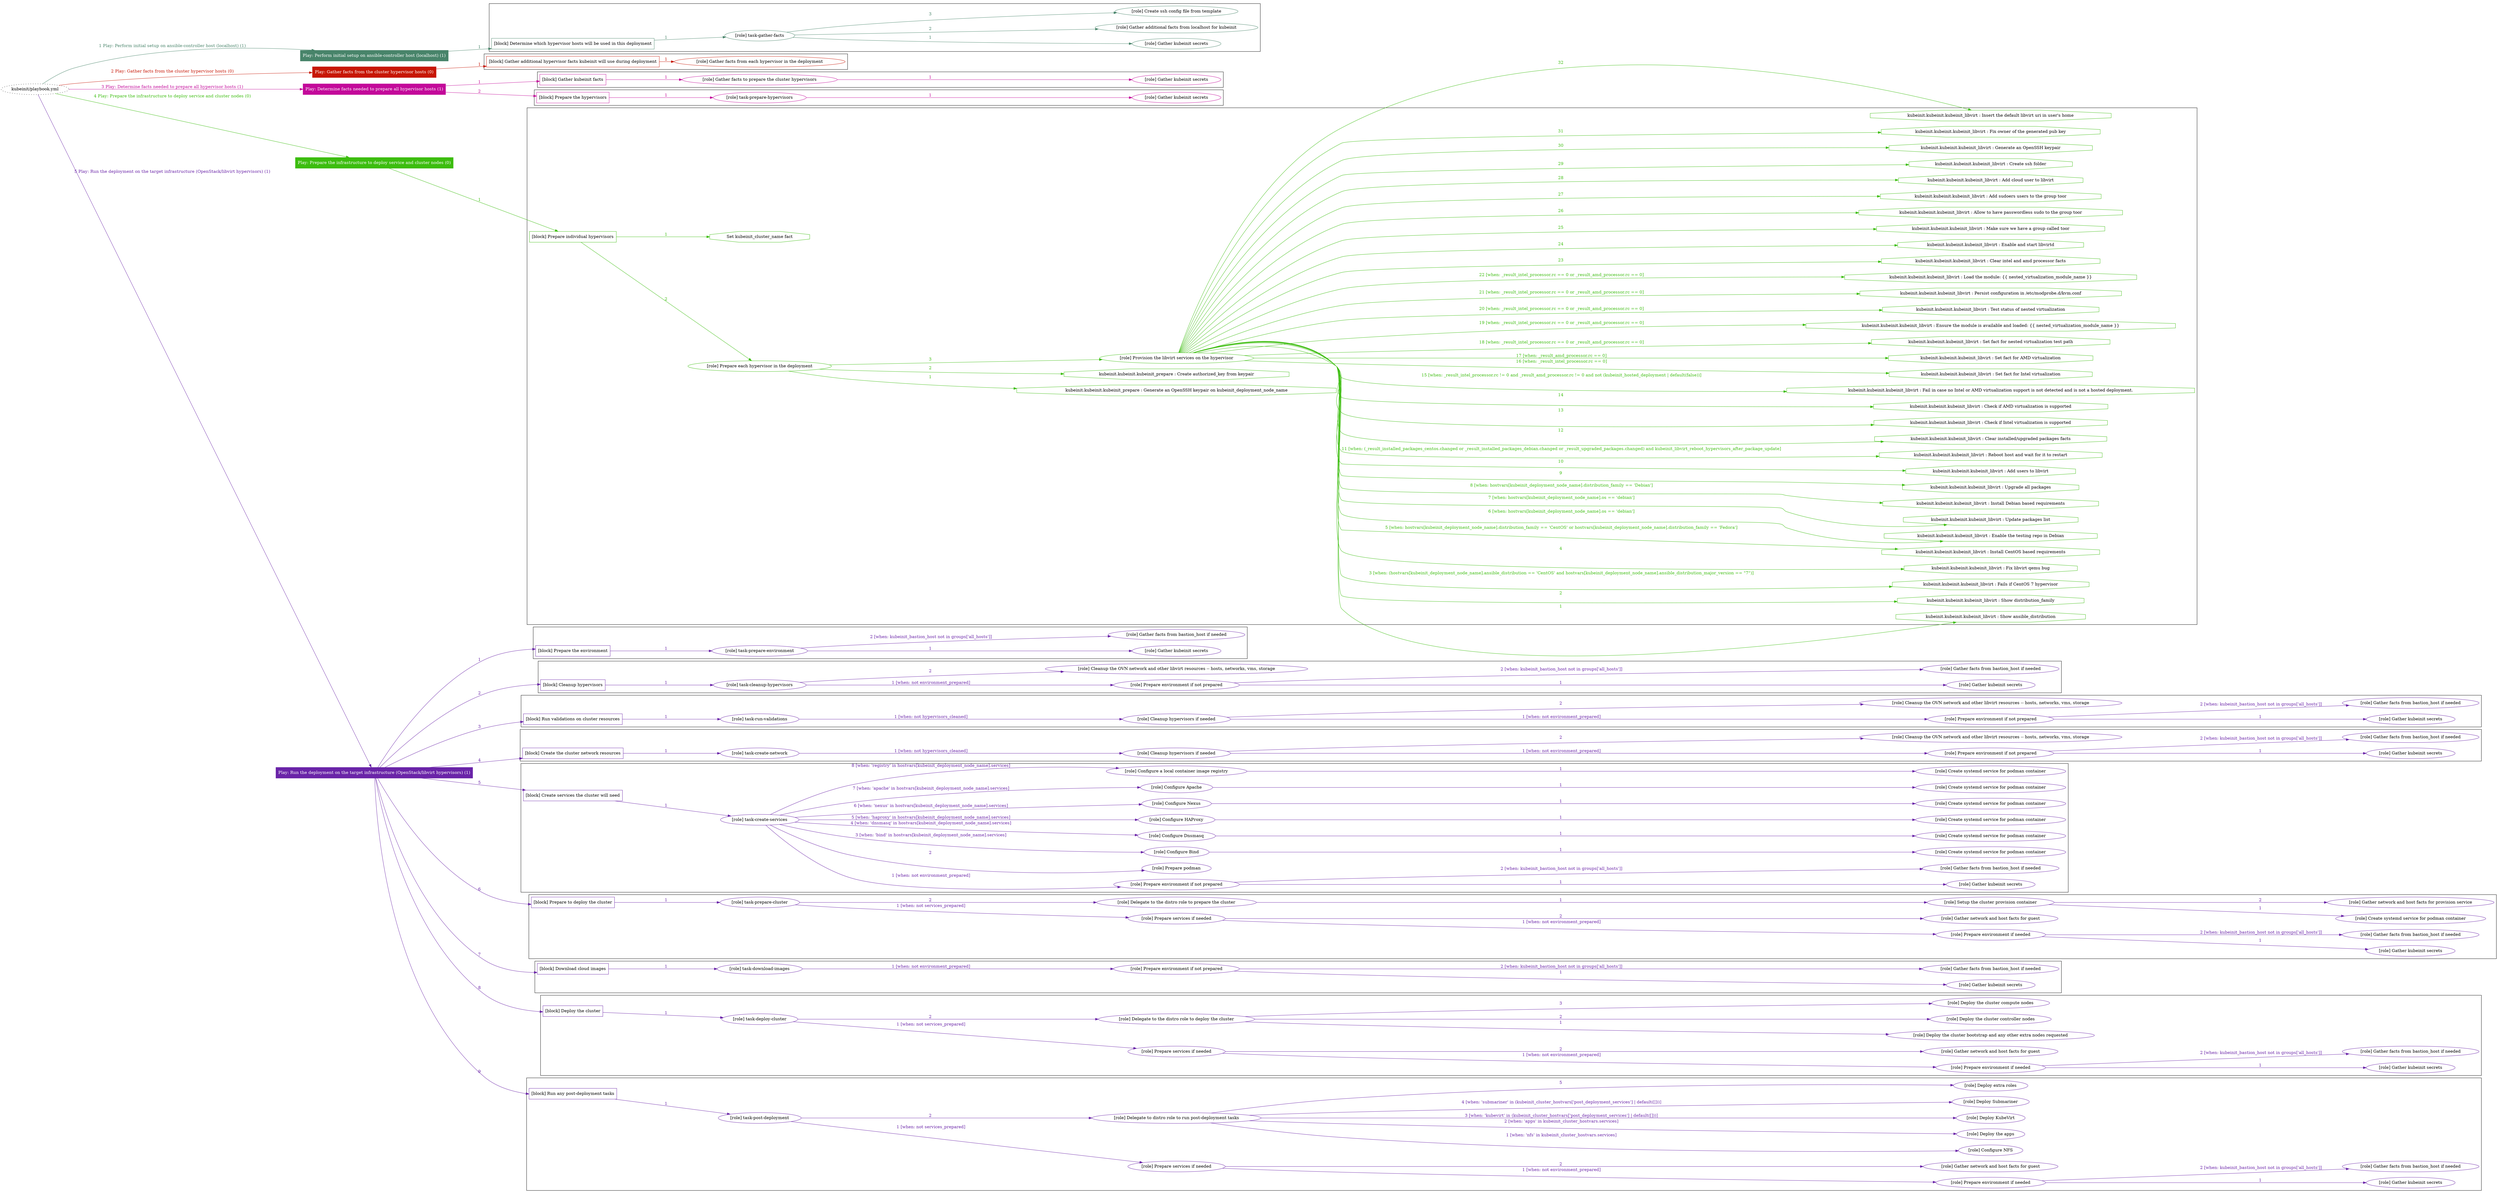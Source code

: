 digraph {
	graph [concentrate=true ordering=in rankdir=LR ratio=fill]
	edge [esep=5 sep=10]
	"kubeinit/playbook.yml" [URL="/home/runner/work/kubeinit/kubeinit/kubeinit/playbook.yml" id=playbook_63e3dadf style=dotted]
	"kubeinit/playbook.yml" -> play_dea2e9cc [label="1 Play: Perform initial setup on ansible-controller host (localhost) (1)" color="#48846a" fontcolor="#48846a" id=edge_play_dea2e9cc labeltooltip="1 Play: Perform initial setup on ansible-controller host (localhost) (1)" tooltip="1 Play: Perform initial setup on ansible-controller host (localhost) (1)"]
	subgraph "Play: Perform initial setup on ansible-controller host (localhost) (1)" {
		play_dea2e9cc [label="Play: Perform initial setup on ansible-controller host (localhost) (1)" URL="/home/runner/work/kubeinit/kubeinit/kubeinit/playbook.yml" color="#48846a" fontcolor="#ffffff" id=play_dea2e9cc shape=box style=filled tooltip=localhost]
		play_dea2e9cc -> block_8b1bf60b [label=1 color="#48846a" fontcolor="#48846a" id=edge_block_8b1bf60b labeltooltip=1 tooltip=1]
		subgraph cluster_block_8b1bf60b {
			block_8b1bf60b [label="[block] Determine which hypervisor hosts will be used in this deployment" URL="/home/runner/work/kubeinit/kubeinit/kubeinit/playbook.yml" color="#48846a" id=block_8b1bf60b labeltooltip="Determine which hypervisor hosts will be used in this deployment" shape=box tooltip="Determine which hypervisor hosts will be used in this deployment"]
			block_8b1bf60b -> role_a495b100 [label="1 " color="#48846a" fontcolor="#48846a" id=edge_role_a495b100 labeltooltip="1 " tooltip="1 "]
			subgraph "task-gather-facts" {
				role_a495b100 [label="[role] task-gather-facts" URL="/home/runner/work/kubeinit/kubeinit/kubeinit/playbook.yml" color="#48846a" id=role_a495b100 tooltip="task-gather-facts"]
				role_a495b100 -> role_ec74b2be [label="1 " color="#48846a" fontcolor="#48846a" id=edge_role_ec74b2be labeltooltip="1 " tooltip="1 "]
				subgraph "Gather kubeinit secrets" {
					role_ec74b2be [label="[role] Gather kubeinit secrets" URL="/home/runner/.ansible/collections/ansible_collections/kubeinit/kubeinit/roles/kubeinit_prepare/tasks/build_hypervisors_group.yml" color="#48846a" id=role_ec74b2be tooltip="Gather kubeinit secrets"]
				}
				role_a495b100 -> role_c649e91d [label="2 " color="#48846a" fontcolor="#48846a" id=edge_role_c649e91d labeltooltip="2 " tooltip="2 "]
				subgraph "Gather additional facts from localhost for kubeinit" {
					role_c649e91d [label="[role] Gather additional facts from localhost for kubeinit" URL="/home/runner/.ansible/collections/ansible_collections/kubeinit/kubeinit/roles/kubeinit_prepare/tasks/build_hypervisors_group.yml" color="#48846a" id=role_c649e91d tooltip="Gather additional facts from localhost for kubeinit"]
				}
				role_a495b100 -> role_7b3cfe34 [label="3 " color="#48846a" fontcolor="#48846a" id=edge_role_7b3cfe34 labeltooltip="3 " tooltip="3 "]
				subgraph "Create ssh config file from template" {
					role_7b3cfe34 [label="[role] Create ssh config file from template" URL="/home/runner/.ansible/collections/ansible_collections/kubeinit/kubeinit/roles/kubeinit_prepare/tasks/build_hypervisors_group.yml" color="#48846a" id=role_7b3cfe34 tooltip="Create ssh config file from template"]
				}
			}
		}
	}
	"kubeinit/playbook.yml" -> play_fa9e461b [label="2 Play: Gather facts from the cluster hypervisor hosts (0)" color="#c71605" fontcolor="#c71605" id=edge_play_fa9e461b labeltooltip="2 Play: Gather facts from the cluster hypervisor hosts (0)" tooltip="2 Play: Gather facts from the cluster hypervisor hosts (0)"]
	subgraph "Play: Gather facts from the cluster hypervisor hosts (0)" {
		play_fa9e461b [label="Play: Gather facts from the cluster hypervisor hosts (0)" URL="/home/runner/work/kubeinit/kubeinit/kubeinit/playbook.yml" color="#c71605" fontcolor="#ffffff" id=play_fa9e461b shape=box style=filled tooltip="Play: Gather facts from the cluster hypervisor hosts (0)"]
		play_fa9e461b -> block_ca3cbd86 [label=1 color="#c71605" fontcolor="#c71605" id=edge_block_ca3cbd86 labeltooltip=1 tooltip=1]
		subgraph cluster_block_ca3cbd86 {
			block_ca3cbd86 [label="[block] Gather additional hypervisor facts kubeinit will use during deployment" URL="/home/runner/work/kubeinit/kubeinit/kubeinit/playbook.yml" color="#c71605" id=block_ca3cbd86 labeltooltip="Gather additional hypervisor facts kubeinit will use during deployment" shape=box tooltip="Gather additional hypervisor facts kubeinit will use during deployment"]
			block_ca3cbd86 -> role_aaf15ffd [label="1 " color="#c71605" fontcolor="#c71605" id=edge_role_aaf15ffd labeltooltip="1 " tooltip="1 "]
			subgraph "Gather facts from each hypervisor in the deployment" {
				role_aaf15ffd [label="[role] Gather facts from each hypervisor in the deployment" URL="/home/runner/work/kubeinit/kubeinit/kubeinit/playbook.yml" color="#c71605" id=role_aaf15ffd tooltip="Gather facts from each hypervisor in the deployment"]
			}
		}
	}
	"kubeinit/playbook.yml" -> play_2a60e551 [label="3 Play: Determine facts needed to prepare all hypervisor hosts (1)" color="#c3099a" fontcolor="#c3099a" id=edge_play_2a60e551 labeltooltip="3 Play: Determine facts needed to prepare all hypervisor hosts (1)" tooltip="3 Play: Determine facts needed to prepare all hypervisor hosts (1)"]
	subgraph "Play: Determine facts needed to prepare all hypervisor hosts (1)" {
		play_2a60e551 [label="Play: Determine facts needed to prepare all hypervisor hosts (1)" URL="/home/runner/work/kubeinit/kubeinit/kubeinit/playbook.yml" color="#c3099a" fontcolor="#ffffff" id=play_2a60e551 shape=box style=filled tooltip=localhost]
		play_2a60e551 -> block_c633a86e [label=1 color="#c3099a" fontcolor="#c3099a" id=edge_block_c633a86e labeltooltip=1 tooltip=1]
		subgraph cluster_block_c633a86e {
			block_c633a86e [label="[block] Gather kubeinit facts" URL="/home/runner/work/kubeinit/kubeinit/kubeinit/playbook.yml" color="#c3099a" id=block_c633a86e labeltooltip="Gather kubeinit facts" shape=box tooltip="Gather kubeinit facts"]
			block_c633a86e -> role_529cbdce [label="1 " color="#c3099a" fontcolor="#c3099a" id=edge_role_529cbdce labeltooltip="1 " tooltip="1 "]
			subgraph "Gather facts to prepare the cluster hypervisors" {
				role_529cbdce [label="[role] Gather facts to prepare the cluster hypervisors" URL="/home/runner/work/kubeinit/kubeinit/kubeinit/playbook.yml" color="#c3099a" id=role_529cbdce tooltip="Gather facts to prepare the cluster hypervisors"]
				role_529cbdce -> role_6857c2de [label="1 " color="#c3099a" fontcolor="#c3099a" id=edge_role_6857c2de labeltooltip="1 " tooltip="1 "]
				subgraph "Gather kubeinit secrets" {
					role_6857c2de [label="[role] Gather kubeinit secrets" URL="/home/runner/.ansible/collections/ansible_collections/kubeinit/kubeinit/roles/kubeinit_prepare/tasks/gather_kubeinit_facts.yml" color="#c3099a" id=role_6857c2de tooltip="Gather kubeinit secrets"]
				}
			}
		}
		play_2a60e551 -> block_457c5d2e [label=2 color="#c3099a" fontcolor="#c3099a" id=edge_block_457c5d2e labeltooltip=2 tooltip=2]
		subgraph cluster_block_457c5d2e {
			block_457c5d2e [label="[block] Prepare the hypervisors" URL="/home/runner/work/kubeinit/kubeinit/kubeinit/playbook.yml" color="#c3099a" id=block_457c5d2e labeltooltip="Prepare the hypervisors" shape=box tooltip="Prepare the hypervisors"]
			block_457c5d2e -> role_172240b5 [label="1 " color="#c3099a" fontcolor="#c3099a" id=edge_role_172240b5 labeltooltip="1 " tooltip="1 "]
			subgraph "task-prepare-hypervisors" {
				role_172240b5 [label="[role] task-prepare-hypervisors" URL="/home/runner/work/kubeinit/kubeinit/kubeinit/playbook.yml" color="#c3099a" id=role_172240b5 tooltip="task-prepare-hypervisors"]
				role_172240b5 -> role_db898cb8 [label="1 " color="#c3099a" fontcolor="#c3099a" id=edge_role_db898cb8 labeltooltip="1 " tooltip="1 "]
				subgraph "Gather kubeinit secrets" {
					role_db898cb8 [label="[role] Gather kubeinit secrets" URL="/home/runner/.ansible/collections/ansible_collections/kubeinit/kubeinit/roles/kubeinit_prepare/tasks/gather_kubeinit_facts.yml" color="#c3099a" id=role_db898cb8 tooltip="Gather kubeinit secrets"]
				}
			}
		}
	}
	"kubeinit/playbook.yml" -> play_8f9ccd26 [label="4 Play: Prepare the infrastructure to deploy service and cluster nodes (0)" color="#3cbd0f" fontcolor="#3cbd0f" id=edge_play_8f9ccd26 labeltooltip="4 Play: Prepare the infrastructure to deploy service and cluster nodes (0)" tooltip="4 Play: Prepare the infrastructure to deploy service and cluster nodes (0)"]
	subgraph "Play: Prepare the infrastructure to deploy service and cluster nodes (0)" {
		play_8f9ccd26 [label="Play: Prepare the infrastructure to deploy service and cluster nodes (0)" URL="/home/runner/work/kubeinit/kubeinit/kubeinit/playbook.yml" color="#3cbd0f" fontcolor="#ffffff" id=play_8f9ccd26 shape=box style=filled tooltip="Play: Prepare the infrastructure to deploy service and cluster nodes (0)"]
		play_8f9ccd26 -> block_3cf5a313 [label=1 color="#3cbd0f" fontcolor="#3cbd0f" id=edge_block_3cf5a313 labeltooltip=1 tooltip=1]
		subgraph cluster_block_3cf5a313 {
			block_3cf5a313 [label="[block] Prepare individual hypervisors" URL="/home/runner/work/kubeinit/kubeinit/kubeinit/playbook.yml" color="#3cbd0f" id=block_3cf5a313 labeltooltip="Prepare individual hypervisors" shape=box tooltip="Prepare individual hypervisors"]
			block_3cf5a313 -> role_ecddd590 [label="2 " color="#3cbd0f" fontcolor="#3cbd0f" id=edge_role_ecddd590 labeltooltip="2 " tooltip="2 "]
			subgraph "Prepare each hypervisor in the deployment" {
				role_ecddd590 [label="[role] Prepare each hypervisor in the deployment" URL="/home/runner/work/kubeinit/kubeinit/kubeinit/playbook.yml" color="#3cbd0f" id=role_ecddd590 tooltip="Prepare each hypervisor in the deployment"]
				task_2d7f4453 [label="kubeinit.kubeinit.kubeinit_prepare : Generate an OpenSSH keypair on kubeinit_deployment_node_name" URL="/home/runner/.ansible/collections/ansible_collections/kubeinit/kubeinit/roles/kubeinit_prepare/tasks/prepare_hypervisor.yml" color="#3cbd0f" id=task_2d7f4453 shape=octagon tooltip="kubeinit.kubeinit.kubeinit_prepare : Generate an OpenSSH keypair on kubeinit_deployment_node_name"]
				role_ecddd590 -> task_2d7f4453 [label="1 " color="#3cbd0f" fontcolor="#3cbd0f" id=edge_task_2d7f4453 labeltooltip="1 " tooltip="1 "]
				task_4ceacf5f [label="kubeinit.kubeinit.kubeinit_prepare : Create authorized_key from keypair" URL="/home/runner/.ansible/collections/ansible_collections/kubeinit/kubeinit/roles/kubeinit_prepare/tasks/prepare_hypervisor.yml" color="#3cbd0f" id=task_4ceacf5f shape=octagon tooltip="kubeinit.kubeinit.kubeinit_prepare : Create authorized_key from keypair"]
				role_ecddd590 -> task_4ceacf5f [label="2 " color="#3cbd0f" fontcolor="#3cbd0f" id=edge_task_4ceacf5f labeltooltip="2 " tooltip="2 "]
				role_ecddd590 -> role_679ea167 [label="3 " color="#3cbd0f" fontcolor="#3cbd0f" id=edge_role_679ea167 labeltooltip="3 " tooltip="3 "]
				subgraph "Provision the libvirt services on the hypervisor" {
					role_679ea167 [label="[role] Provision the libvirt services on the hypervisor" URL="/home/runner/.ansible/collections/ansible_collections/kubeinit/kubeinit/roles/kubeinit_prepare/tasks/prepare_hypervisor.yml" color="#3cbd0f" id=role_679ea167 tooltip="Provision the libvirt services on the hypervisor"]
					task_b560f7d9 [label="kubeinit.kubeinit.kubeinit_libvirt : Show ansible_distribution" URL="/home/runner/.ansible/collections/ansible_collections/kubeinit/kubeinit/roles/kubeinit_libvirt/tasks/main.yml" color="#3cbd0f" id=task_b560f7d9 shape=octagon tooltip="kubeinit.kubeinit.kubeinit_libvirt : Show ansible_distribution"]
					role_679ea167 -> task_b560f7d9 [label="1 " color="#3cbd0f" fontcolor="#3cbd0f" id=edge_task_b560f7d9 labeltooltip="1 " tooltip="1 "]
					task_ab617243 [label="kubeinit.kubeinit.kubeinit_libvirt : Show distribution_family" URL="/home/runner/.ansible/collections/ansible_collections/kubeinit/kubeinit/roles/kubeinit_libvirt/tasks/main.yml" color="#3cbd0f" id=task_ab617243 shape=octagon tooltip="kubeinit.kubeinit.kubeinit_libvirt : Show distribution_family"]
					role_679ea167 -> task_ab617243 [label="2 " color="#3cbd0f" fontcolor="#3cbd0f" id=edge_task_ab617243 labeltooltip="2 " tooltip="2 "]
					task_854ecee8 [label="kubeinit.kubeinit.kubeinit_libvirt : Fails if CentOS 7 hypervisor" URL="/home/runner/.ansible/collections/ansible_collections/kubeinit/kubeinit/roles/kubeinit_libvirt/tasks/main.yml" color="#3cbd0f" id=task_854ecee8 shape=octagon tooltip="kubeinit.kubeinit.kubeinit_libvirt : Fails if CentOS 7 hypervisor"]
					role_679ea167 -> task_854ecee8 [label="3 [when: (hostvars[kubeinit_deployment_node_name].ansible_distribution == 'CentOS' and hostvars[kubeinit_deployment_node_name].ansible_distribution_major_version == \"7\")]" color="#3cbd0f" fontcolor="#3cbd0f" id=edge_task_854ecee8 labeltooltip="3 [when: (hostvars[kubeinit_deployment_node_name].ansible_distribution == 'CentOS' and hostvars[kubeinit_deployment_node_name].ansible_distribution_major_version == \"7\")]" tooltip="3 [when: (hostvars[kubeinit_deployment_node_name].ansible_distribution == 'CentOS' and hostvars[kubeinit_deployment_node_name].ansible_distribution_major_version == \"7\")]"]
					task_35b5a921 [label="kubeinit.kubeinit.kubeinit_libvirt : Fix libvirt qemu bug" URL="/home/runner/.ansible/collections/ansible_collections/kubeinit/kubeinit/roles/kubeinit_libvirt/tasks/main.yml" color="#3cbd0f" id=task_35b5a921 shape=octagon tooltip="kubeinit.kubeinit.kubeinit_libvirt : Fix libvirt qemu bug"]
					role_679ea167 -> task_35b5a921 [label="4 " color="#3cbd0f" fontcolor="#3cbd0f" id=edge_task_35b5a921 labeltooltip="4 " tooltip="4 "]
					task_c7e87b71 [label="kubeinit.kubeinit.kubeinit_libvirt : Install CentOS based requirements" URL="/home/runner/.ansible/collections/ansible_collections/kubeinit/kubeinit/roles/kubeinit_libvirt/tasks/main.yml" color="#3cbd0f" id=task_c7e87b71 shape=octagon tooltip="kubeinit.kubeinit.kubeinit_libvirt : Install CentOS based requirements"]
					role_679ea167 -> task_c7e87b71 [label="5 [when: hostvars[kubeinit_deployment_node_name].distribution_family == 'CentOS' or hostvars[kubeinit_deployment_node_name].distribution_family == 'Fedora']" color="#3cbd0f" fontcolor="#3cbd0f" id=edge_task_c7e87b71 labeltooltip="5 [when: hostvars[kubeinit_deployment_node_name].distribution_family == 'CentOS' or hostvars[kubeinit_deployment_node_name].distribution_family == 'Fedora']" tooltip="5 [when: hostvars[kubeinit_deployment_node_name].distribution_family == 'CentOS' or hostvars[kubeinit_deployment_node_name].distribution_family == 'Fedora']"]
					task_6333b458 [label="kubeinit.kubeinit.kubeinit_libvirt : Enable the testing repo in Debian" URL="/home/runner/.ansible/collections/ansible_collections/kubeinit/kubeinit/roles/kubeinit_libvirt/tasks/main.yml" color="#3cbd0f" id=task_6333b458 shape=octagon tooltip="kubeinit.kubeinit.kubeinit_libvirt : Enable the testing repo in Debian"]
					role_679ea167 -> task_6333b458 [label="6 [when: hostvars[kubeinit_deployment_node_name].os == 'debian']" color="#3cbd0f" fontcolor="#3cbd0f" id=edge_task_6333b458 labeltooltip="6 [when: hostvars[kubeinit_deployment_node_name].os == 'debian']" tooltip="6 [when: hostvars[kubeinit_deployment_node_name].os == 'debian']"]
					task_a3e66f26 [label="kubeinit.kubeinit.kubeinit_libvirt : Update packages list" URL="/home/runner/.ansible/collections/ansible_collections/kubeinit/kubeinit/roles/kubeinit_libvirt/tasks/main.yml" color="#3cbd0f" id=task_a3e66f26 shape=octagon tooltip="kubeinit.kubeinit.kubeinit_libvirt : Update packages list"]
					role_679ea167 -> task_a3e66f26 [label="7 [when: hostvars[kubeinit_deployment_node_name].os == 'debian']" color="#3cbd0f" fontcolor="#3cbd0f" id=edge_task_a3e66f26 labeltooltip="7 [when: hostvars[kubeinit_deployment_node_name].os == 'debian']" tooltip="7 [when: hostvars[kubeinit_deployment_node_name].os == 'debian']"]
					task_06adf26c [label="kubeinit.kubeinit.kubeinit_libvirt : Install Debian based requirements" URL="/home/runner/.ansible/collections/ansible_collections/kubeinit/kubeinit/roles/kubeinit_libvirt/tasks/main.yml" color="#3cbd0f" id=task_06adf26c shape=octagon tooltip="kubeinit.kubeinit.kubeinit_libvirt : Install Debian based requirements"]
					role_679ea167 -> task_06adf26c [label="8 [when: hostvars[kubeinit_deployment_node_name].distribution_family == 'Debian']" color="#3cbd0f" fontcolor="#3cbd0f" id=edge_task_06adf26c labeltooltip="8 [when: hostvars[kubeinit_deployment_node_name].distribution_family == 'Debian']" tooltip="8 [when: hostvars[kubeinit_deployment_node_name].distribution_family == 'Debian']"]
					task_9ce67fa0 [label="kubeinit.kubeinit.kubeinit_libvirt : Upgrade all packages" URL="/home/runner/.ansible/collections/ansible_collections/kubeinit/kubeinit/roles/kubeinit_libvirt/tasks/main.yml" color="#3cbd0f" id=task_9ce67fa0 shape=octagon tooltip="kubeinit.kubeinit.kubeinit_libvirt : Upgrade all packages"]
					role_679ea167 -> task_9ce67fa0 [label="9 " color="#3cbd0f" fontcolor="#3cbd0f" id=edge_task_9ce67fa0 labeltooltip="9 " tooltip="9 "]
					task_4465af91 [label="kubeinit.kubeinit.kubeinit_libvirt : Add users to libvirt" URL="/home/runner/.ansible/collections/ansible_collections/kubeinit/kubeinit/roles/kubeinit_libvirt/tasks/main.yml" color="#3cbd0f" id=task_4465af91 shape=octagon tooltip="kubeinit.kubeinit.kubeinit_libvirt : Add users to libvirt"]
					role_679ea167 -> task_4465af91 [label="10 " color="#3cbd0f" fontcolor="#3cbd0f" id=edge_task_4465af91 labeltooltip="10 " tooltip="10 "]
					task_f1c7b1a2 [label="kubeinit.kubeinit.kubeinit_libvirt : Reboot host and wait for it to restart" URL="/home/runner/.ansible/collections/ansible_collections/kubeinit/kubeinit/roles/kubeinit_libvirt/tasks/main.yml" color="#3cbd0f" id=task_f1c7b1a2 shape=octagon tooltip="kubeinit.kubeinit.kubeinit_libvirt : Reboot host and wait for it to restart"]
					role_679ea167 -> task_f1c7b1a2 [label="11 [when: (_result_installed_packages_centos.changed or _result_installed_packages_debian.changed or _result_upgraded_packages.changed) and kubeinit_libvirt_reboot_hypervisors_after_package_update]" color="#3cbd0f" fontcolor="#3cbd0f" id=edge_task_f1c7b1a2 labeltooltip="11 [when: (_result_installed_packages_centos.changed or _result_installed_packages_debian.changed or _result_upgraded_packages.changed) and kubeinit_libvirt_reboot_hypervisors_after_package_update]" tooltip="11 [when: (_result_installed_packages_centos.changed or _result_installed_packages_debian.changed or _result_upgraded_packages.changed) and kubeinit_libvirt_reboot_hypervisors_after_package_update]"]
					task_17ea3f6f [label="kubeinit.kubeinit.kubeinit_libvirt : Clear installed/upgraded packages facts" URL="/home/runner/.ansible/collections/ansible_collections/kubeinit/kubeinit/roles/kubeinit_libvirt/tasks/main.yml" color="#3cbd0f" id=task_17ea3f6f shape=octagon tooltip="kubeinit.kubeinit.kubeinit_libvirt : Clear installed/upgraded packages facts"]
					role_679ea167 -> task_17ea3f6f [label="12 " color="#3cbd0f" fontcolor="#3cbd0f" id=edge_task_17ea3f6f labeltooltip="12 " tooltip="12 "]
					task_27227e65 [label="kubeinit.kubeinit.kubeinit_libvirt : Check if Intel virtualization is supported" URL="/home/runner/.ansible/collections/ansible_collections/kubeinit/kubeinit/roles/kubeinit_libvirt/tasks/main.yml" color="#3cbd0f" id=task_27227e65 shape=octagon tooltip="kubeinit.kubeinit.kubeinit_libvirt : Check if Intel virtualization is supported"]
					role_679ea167 -> task_27227e65 [label="13 " color="#3cbd0f" fontcolor="#3cbd0f" id=edge_task_27227e65 labeltooltip="13 " tooltip="13 "]
					task_4afc3722 [label="kubeinit.kubeinit.kubeinit_libvirt : Check if AMD virtualization is supported" URL="/home/runner/.ansible/collections/ansible_collections/kubeinit/kubeinit/roles/kubeinit_libvirt/tasks/main.yml" color="#3cbd0f" id=task_4afc3722 shape=octagon tooltip="kubeinit.kubeinit.kubeinit_libvirt : Check if AMD virtualization is supported"]
					role_679ea167 -> task_4afc3722 [label="14 " color="#3cbd0f" fontcolor="#3cbd0f" id=edge_task_4afc3722 labeltooltip="14 " tooltip="14 "]
					task_d3ac03ee [label="kubeinit.kubeinit.kubeinit_libvirt : Fail in case no Intel or AMD virtualization support is not detected and is not a hosted deployment." URL="/home/runner/.ansible/collections/ansible_collections/kubeinit/kubeinit/roles/kubeinit_libvirt/tasks/main.yml" color="#3cbd0f" id=task_d3ac03ee shape=octagon tooltip="kubeinit.kubeinit.kubeinit_libvirt : Fail in case no Intel or AMD virtualization support is not detected and is not a hosted deployment."]
					role_679ea167 -> task_d3ac03ee [label="15 [when: _result_intel_processor.rc != 0 and _result_amd_processor.rc != 0 and not (kubeinit_hosted_deployment | default(false))]" color="#3cbd0f" fontcolor="#3cbd0f" id=edge_task_d3ac03ee labeltooltip="15 [when: _result_intel_processor.rc != 0 and _result_amd_processor.rc != 0 and not (kubeinit_hosted_deployment | default(false))]" tooltip="15 [when: _result_intel_processor.rc != 0 and _result_amd_processor.rc != 0 and not (kubeinit_hosted_deployment | default(false))]"]
					task_122195a5 [label="kubeinit.kubeinit.kubeinit_libvirt : Set fact for Intel virtualization" URL="/home/runner/.ansible/collections/ansible_collections/kubeinit/kubeinit/roles/kubeinit_libvirt/tasks/main.yml" color="#3cbd0f" id=task_122195a5 shape=octagon tooltip="kubeinit.kubeinit.kubeinit_libvirt : Set fact for Intel virtualization"]
					role_679ea167 -> task_122195a5 [label="16 [when: _result_intel_processor.rc == 0]" color="#3cbd0f" fontcolor="#3cbd0f" id=edge_task_122195a5 labeltooltip="16 [when: _result_intel_processor.rc == 0]" tooltip="16 [when: _result_intel_processor.rc == 0]"]
					task_d4d326ce [label="kubeinit.kubeinit.kubeinit_libvirt : Set fact for AMD virtualization" URL="/home/runner/.ansible/collections/ansible_collections/kubeinit/kubeinit/roles/kubeinit_libvirt/tasks/main.yml" color="#3cbd0f" id=task_d4d326ce shape=octagon tooltip="kubeinit.kubeinit.kubeinit_libvirt : Set fact for AMD virtualization"]
					role_679ea167 -> task_d4d326ce [label="17 [when: _result_amd_processor.rc == 0]" color="#3cbd0f" fontcolor="#3cbd0f" id=edge_task_d4d326ce labeltooltip="17 [when: _result_amd_processor.rc == 0]" tooltip="17 [when: _result_amd_processor.rc == 0]"]
					task_c4142edf [label="kubeinit.kubeinit.kubeinit_libvirt : Set fact for nested virtualization test path" URL="/home/runner/.ansible/collections/ansible_collections/kubeinit/kubeinit/roles/kubeinit_libvirt/tasks/main.yml" color="#3cbd0f" id=task_c4142edf shape=octagon tooltip="kubeinit.kubeinit.kubeinit_libvirt : Set fact for nested virtualization test path"]
					role_679ea167 -> task_c4142edf [label="18 [when: _result_intel_processor.rc == 0 or _result_amd_processor.rc == 0]" color="#3cbd0f" fontcolor="#3cbd0f" id=edge_task_c4142edf labeltooltip="18 [when: _result_intel_processor.rc == 0 or _result_amd_processor.rc == 0]" tooltip="18 [when: _result_intel_processor.rc == 0 or _result_amd_processor.rc == 0]"]
					task_b4a097ac [label="kubeinit.kubeinit.kubeinit_libvirt : Ensure the module is available and loaded: {{ nested_virtualization_module_name }}" URL="/home/runner/.ansible/collections/ansible_collections/kubeinit/kubeinit/roles/kubeinit_libvirt/tasks/main.yml" color="#3cbd0f" id=task_b4a097ac shape=octagon tooltip="kubeinit.kubeinit.kubeinit_libvirt : Ensure the module is available and loaded: {{ nested_virtualization_module_name }}"]
					role_679ea167 -> task_b4a097ac [label="19 [when: _result_intel_processor.rc == 0 or _result_amd_processor.rc == 0]" color="#3cbd0f" fontcolor="#3cbd0f" id=edge_task_b4a097ac labeltooltip="19 [when: _result_intel_processor.rc == 0 or _result_amd_processor.rc == 0]" tooltip="19 [when: _result_intel_processor.rc == 0 or _result_amd_processor.rc == 0]"]
					task_13a65721 [label="kubeinit.kubeinit.kubeinit_libvirt : Test status of nested virtualization" URL="/home/runner/.ansible/collections/ansible_collections/kubeinit/kubeinit/roles/kubeinit_libvirt/tasks/main.yml" color="#3cbd0f" id=task_13a65721 shape=octagon tooltip="kubeinit.kubeinit.kubeinit_libvirt : Test status of nested virtualization"]
					role_679ea167 -> task_13a65721 [label="20 [when: _result_intel_processor.rc == 0 or _result_amd_processor.rc == 0]" color="#3cbd0f" fontcolor="#3cbd0f" id=edge_task_13a65721 labeltooltip="20 [when: _result_intel_processor.rc == 0 or _result_amd_processor.rc == 0]" tooltip="20 [when: _result_intel_processor.rc == 0 or _result_amd_processor.rc == 0]"]
					task_484ce87f [label="kubeinit.kubeinit.kubeinit_libvirt : Persist configuration in /etc/modprobe.d/kvm.conf" URL="/home/runner/.ansible/collections/ansible_collections/kubeinit/kubeinit/roles/kubeinit_libvirt/tasks/main.yml" color="#3cbd0f" id=task_484ce87f shape=octagon tooltip="kubeinit.kubeinit.kubeinit_libvirt : Persist configuration in /etc/modprobe.d/kvm.conf"]
					role_679ea167 -> task_484ce87f [label="21 [when: _result_intel_processor.rc == 0 or _result_amd_processor.rc == 0]" color="#3cbd0f" fontcolor="#3cbd0f" id=edge_task_484ce87f labeltooltip="21 [when: _result_intel_processor.rc == 0 or _result_amd_processor.rc == 0]" tooltip="21 [when: _result_intel_processor.rc == 0 or _result_amd_processor.rc == 0]"]
					task_e577ed9c [label="kubeinit.kubeinit.kubeinit_libvirt : Load the module: {{ nested_virtualization_module_name }}" URL="/home/runner/.ansible/collections/ansible_collections/kubeinit/kubeinit/roles/kubeinit_libvirt/tasks/main.yml" color="#3cbd0f" id=task_e577ed9c shape=octagon tooltip="kubeinit.kubeinit.kubeinit_libvirt : Load the module: {{ nested_virtualization_module_name }}"]
					role_679ea167 -> task_e577ed9c [label="22 [when: _result_intel_processor.rc == 0 or _result_amd_processor.rc == 0]" color="#3cbd0f" fontcolor="#3cbd0f" id=edge_task_e577ed9c labeltooltip="22 [when: _result_intel_processor.rc == 0 or _result_amd_processor.rc == 0]" tooltip="22 [when: _result_intel_processor.rc == 0 or _result_amd_processor.rc == 0]"]
					task_66f382f8 [label="kubeinit.kubeinit.kubeinit_libvirt : Clear intel and amd processor facts" URL="/home/runner/.ansible/collections/ansible_collections/kubeinit/kubeinit/roles/kubeinit_libvirt/tasks/main.yml" color="#3cbd0f" id=task_66f382f8 shape=octagon tooltip="kubeinit.kubeinit.kubeinit_libvirt : Clear intel and amd processor facts"]
					role_679ea167 -> task_66f382f8 [label="23 " color="#3cbd0f" fontcolor="#3cbd0f" id=edge_task_66f382f8 labeltooltip="23 " tooltip="23 "]
					task_62d1e1c4 [label="kubeinit.kubeinit.kubeinit_libvirt : Enable and start libvirtd" URL="/home/runner/.ansible/collections/ansible_collections/kubeinit/kubeinit/roles/kubeinit_libvirt/tasks/main.yml" color="#3cbd0f" id=task_62d1e1c4 shape=octagon tooltip="kubeinit.kubeinit.kubeinit_libvirt : Enable and start libvirtd"]
					role_679ea167 -> task_62d1e1c4 [label="24 " color="#3cbd0f" fontcolor="#3cbd0f" id=edge_task_62d1e1c4 labeltooltip="24 " tooltip="24 "]
					task_7013fe95 [label="kubeinit.kubeinit.kubeinit_libvirt : Make sure we have a group called toor" URL="/home/runner/.ansible/collections/ansible_collections/kubeinit/kubeinit/roles/kubeinit_libvirt/tasks/60_create_cloud_user.yml" color="#3cbd0f" id=task_7013fe95 shape=octagon tooltip="kubeinit.kubeinit.kubeinit_libvirt : Make sure we have a group called toor"]
					role_679ea167 -> task_7013fe95 [label="25 " color="#3cbd0f" fontcolor="#3cbd0f" id=edge_task_7013fe95 labeltooltip="25 " tooltip="25 "]
					task_6de51dbc [label="kubeinit.kubeinit.kubeinit_libvirt : Allow to have passwordless sudo to the group toor" URL="/home/runner/.ansible/collections/ansible_collections/kubeinit/kubeinit/roles/kubeinit_libvirt/tasks/60_create_cloud_user.yml" color="#3cbd0f" id=task_6de51dbc shape=octagon tooltip="kubeinit.kubeinit.kubeinit_libvirt : Allow to have passwordless sudo to the group toor"]
					role_679ea167 -> task_6de51dbc [label="26 " color="#3cbd0f" fontcolor="#3cbd0f" id=edge_task_6de51dbc labeltooltip="26 " tooltip="26 "]
					task_50f52c8e [label="kubeinit.kubeinit.kubeinit_libvirt : Add sudoers users to the group toor" URL="/home/runner/.ansible/collections/ansible_collections/kubeinit/kubeinit/roles/kubeinit_libvirt/tasks/60_create_cloud_user.yml" color="#3cbd0f" id=task_50f52c8e shape=octagon tooltip="kubeinit.kubeinit.kubeinit_libvirt : Add sudoers users to the group toor"]
					role_679ea167 -> task_50f52c8e [label="27 " color="#3cbd0f" fontcolor="#3cbd0f" id=edge_task_50f52c8e labeltooltip="27 " tooltip="27 "]
					task_ae45f8ae [label="kubeinit.kubeinit.kubeinit_libvirt : Add cloud user to libvirt" URL="/home/runner/.ansible/collections/ansible_collections/kubeinit/kubeinit/roles/kubeinit_libvirt/tasks/60_create_cloud_user.yml" color="#3cbd0f" id=task_ae45f8ae shape=octagon tooltip="kubeinit.kubeinit.kubeinit_libvirt : Add cloud user to libvirt"]
					role_679ea167 -> task_ae45f8ae [label="28 " color="#3cbd0f" fontcolor="#3cbd0f" id=edge_task_ae45f8ae labeltooltip="28 " tooltip="28 "]
					task_882231d1 [label="kubeinit.kubeinit.kubeinit_libvirt : Create ssh folder" URL="/home/runner/.ansible/collections/ansible_collections/kubeinit/kubeinit/roles/kubeinit_libvirt/tasks/60_create_cloud_user.yml" color="#3cbd0f" id=task_882231d1 shape=octagon tooltip="kubeinit.kubeinit.kubeinit_libvirt : Create ssh folder"]
					role_679ea167 -> task_882231d1 [label="29 " color="#3cbd0f" fontcolor="#3cbd0f" id=edge_task_882231d1 labeltooltip="29 " tooltip="29 "]
					task_d71d52db [label="kubeinit.kubeinit.kubeinit_libvirt : Generate an OpenSSH keypair" URL="/home/runner/.ansible/collections/ansible_collections/kubeinit/kubeinit/roles/kubeinit_libvirt/tasks/60_create_cloud_user.yml" color="#3cbd0f" id=task_d71d52db shape=octagon tooltip="kubeinit.kubeinit.kubeinit_libvirt : Generate an OpenSSH keypair"]
					role_679ea167 -> task_d71d52db [label="30 " color="#3cbd0f" fontcolor="#3cbd0f" id=edge_task_d71d52db labeltooltip="30 " tooltip="30 "]
					task_78da35c5 [label="kubeinit.kubeinit.kubeinit_libvirt : Fix owner of the generated pub key" URL="/home/runner/.ansible/collections/ansible_collections/kubeinit/kubeinit/roles/kubeinit_libvirt/tasks/60_create_cloud_user.yml" color="#3cbd0f" id=task_78da35c5 shape=octagon tooltip="kubeinit.kubeinit.kubeinit_libvirt : Fix owner of the generated pub key"]
					role_679ea167 -> task_78da35c5 [label="31 " color="#3cbd0f" fontcolor="#3cbd0f" id=edge_task_78da35c5 labeltooltip="31 " tooltip="31 "]
					task_faa2d7ee [label="kubeinit.kubeinit.kubeinit_libvirt : Insert the default libvirt uri in user's home" URL="/home/runner/.ansible/collections/ansible_collections/kubeinit/kubeinit/roles/kubeinit_libvirt/tasks/60_create_cloud_user.yml" color="#3cbd0f" id=task_faa2d7ee shape=octagon tooltip="kubeinit.kubeinit.kubeinit_libvirt : Insert the default libvirt uri in user's home"]
					role_679ea167 -> task_faa2d7ee [label="32 " color="#3cbd0f" fontcolor="#3cbd0f" id=edge_task_faa2d7ee labeltooltip="32 " tooltip="32 "]
				}
			}
			task_48b80d40 [label="Set kubeinit_cluster_name fact" URL="/home/runner/work/kubeinit/kubeinit/kubeinit/playbook.yml" color="#3cbd0f" id=task_48b80d40 shape=octagon tooltip="Set kubeinit_cluster_name fact"]
			block_3cf5a313 -> task_48b80d40 [label="1 " color="#3cbd0f" fontcolor="#3cbd0f" id=edge_task_48b80d40 labeltooltip="1 " tooltip="1 "]
		}
	}
	"kubeinit/playbook.yml" -> play_41eb41e8 [label="5 Play: Run the deployment on the target infrastructure (OpenStack/libvirt hypervisors) (1)" color="#6a24a8" fontcolor="#6a24a8" id=edge_play_41eb41e8 labeltooltip="5 Play: Run the deployment on the target infrastructure (OpenStack/libvirt hypervisors) (1)" tooltip="5 Play: Run the deployment on the target infrastructure (OpenStack/libvirt hypervisors) (1)"]
	subgraph "Play: Run the deployment on the target infrastructure (OpenStack/libvirt hypervisors) (1)" {
		play_41eb41e8 [label="Play: Run the deployment on the target infrastructure (OpenStack/libvirt hypervisors) (1)" URL="/home/runner/work/kubeinit/kubeinit/kubeinit/playbook.yml" color="#6a24a8" fontcolor="#ffffff" id=play_41eb41e8 shape=box style=filled tooltip=localhost]
		play_41eb41e8 -> block_edbe6f44 [label=1 color="#6a24a8" fontcolor="#6a24a8" id=edge_block_edbe6f44 labeltooltip=1 tooltip=1]
		subgraph cluster_block_edbe6f44 {
			block_edbe6f44 [label="[block] Prepare the environment" URL="/home/runner/work/kubeinit/kubeinit/kubeinit/playbook.yml" color="#6a24a8" id=block_edbe6f44 labeltooltip="Prepare the environment" shape=box tooltip="Prepare the environment"]
			block_edbe6f44 -> role_a35d1f79 [label="1 " color="#6a24a8" fontcolor="#6a24a8" id=edge_role_a35d1f79 labeltooltip="1 " tooltip="1 "]
			subgraph "task-prepare-environment" {
				role_a35d1f79 [label="[role] task-prepare-environment" URL="/home/runner/work/kubeinit/kubeinit/kubeinit/playbook.yml" color="#6a24a8" id=role_a35d1f79 tooltip="task-prepare-environment"]
				role_a35d1f79 -> role_b17bdb4e [label="1 " color="#6a24a8" fontcolor="#6a24a8" id=edge_role_b17bdb4e labeltooltip="1 " tooltip="1 "]
				subgraph "Gather kubeinit secrets" {
					role_b17bdb4e [label="[role] Gather kubeinit secrets" URL="/home/runner/.ansible/collections/ansible_collections/kubeinit/kubeinit/roles/kubeinit_prepare/tasks/gather_kubeinit_facts.yml" color="#6a24a8" id=role_b17bdb4e tooltip="Gather kubeinit secrets"]
				}
				role_a35d1f79 -> role_cd8ca6a3 [label="2 [when: kubeinit_bastion_host not in groups['all_hosts']]" color="#6a24a8" fontcolor="#6a24a8" id=edge_role_cd8ca6a3 labeltooltip="2 [when: kubeinit_bastion_host not in groups['all_hosts']]" tooltip="2 [when: kubeinit_bastion_host not in groups['all_hosts']]"]
				subgraph "Gather facts from bastion_host if needed" {
					role_cd8ca6a3 [label="[role] Gather facts from bastion_host if needed" URL="/home/runner/.ansible/collections/ansible_collections/kubeinit/kubeinit/roles/kubeinit_prepare/tasks/main.yml" color="#6a24a8" id=role_cd8ca6a3 tooltip="Gather facts from bastion_host if needed"]
				}
			}
		}
		play_41eb41e8 -> block_fa90ec56 [label=2 color="#6a24a8" fontcolor="#6a24a8" id=edge_block_fa90ec56 labeltooltip=2 tooltip=2]
		subgraph cluster_block_fa90ec56 {
			block_fa90ec56 [label="[block] Cleanup hypervisors" URL="/home/runner/work/kubeinit/kubeinit/kubeinit/playbook.yml" color="#6a24a8" id=block_fa90ec56 labeltooltip="Cleanup hypervisors" shape=box tooltip="Cleanup hypervisors"]
			block_fa90ec56 -> role_0f822650 [label="1 " color="#6a24a8" fontcolor="#6a24a8" id=edge_role_0f822650 labeltooltip="1 " tooltip="1 "]
			subgraph "task-cleanup-hypervisors" {
				role_0f822650 [label="[role] task-cleanup-hypervisors" URL="/home/runner/work/kubeinit/kubeinit/kubeinit/playbook.yml" color="#6a24a8" id=role_0f822650 tooltip="task-cleanup-hypervisors"]
				role_0f822650 -> role_121714d6 [label="1 [when: not environment_prepared]" color="#6a24a8" fontcolor="#6a24a8" id=edge_role_121714d6 labeltooltip="1 [when: not environment_prepared]" tooltip="1 [when: not environment_prepared]"]
				subgraph "Prepare environment if not prepared" {
					role_121714d6 [label="[role] Prepare environment if not prepared" URL="/home/runner/.ansible/collections/ansible_collections/kubeinit/kubeinit/roles/kubeinit_libvirt/tasks/cleanup_hypervisors.yml" color="#6a24a8" id=role_121714d6 tooltip="Prepare environment if not prepared"]
					role_121714d6 -> role_ed40cc86 [label="1 " color="#6a24a8" fontcolor="#6a24a8" id=edge_role_ed40cc86 labeltooltip="1 " tooltip="1 "]
					subgraph "Gather kubeinit secrets" {
						role_ed40cc86 [label="[role] Gather kubeinit secrets" URL="/home/runner/.ansible/collections/ansible_collections/kubeinit/kubeinit/roles/kubeinit_prepare/tasks/gather_kubeinit_facts.yml" color="#6a24a8" id=role_ed40cc86 tooltip="Gather kubeinit secrets"]
					}
					role_121714d6 -> role_1d18de2e [label="2 [when: kubeinit_bastion_host not in groups['all_hosts']]" color="#6a24a8" fontcolor="#6a24a8" id=edge_role_1d18de2e labeltooltip="2 [when: kubeinit_bastion_host not in groups['all_hosts']]" tooltip="2 [when: kubeinit_bastion_host not in groups['all_hosts']]"]
					subgraph "Gather facts from bastion_host if needed" {
						role_1d18de2e [label="[role] Gather facts from bastion_host if needed" URL="/home/runner/.ansible/collections/ansible_collections/kubeinit/kubeinit/roles/kubeinit_prepare/tasks/main.yml" color="#6a24a8" id=role_1d18de2e tooltip="Gather facts from bastion_host if needed"]
					}
				}
				role_0f822650 -> role_45a6d933 [label="2 " color="#6a24a8" fontcolor="#6a24a8" id=edge_role_45a6d933 labeltooltip="2 " tooltip="2 "]
				subgraph "Cleanup the OVN network and other libvirt resources -- hosts, networks, vms, storage" {
					role_45a6d933 [label="[role] Cleanup the OVN network and other libvirt resources -- hosts, networks, vms, storage" URL="/home/runner/.ansible/collections/ansible_collections/kubeinit/kubeinit/roles/kubeinit_libvirt/tasks/cleanup_hypervisors.yml" color="#6a24a8" id=role_45a6d933 tooltip="Cleanup the OVN network and other libvirt resources -- hosts, networks, vms, storage"]
				}
			}
		}
		play_41eb41e8 -> block_7c89f323 [label=3 color="#6a24a8" fontcolor="#6a24a8" id=edge_block_7c89f323 labeltooltip=3 tooltip=3]
		subgraph cluster_block_7c89f323 {
			block_7c89f323 [label="[block] Run validations on cluster resources" URL="/home/runner/work/kubeinit/kubeinit/kubeinit/playbook.yml" color="#6a24a8" id=block_7c89f323 labeltooltip="Run validations on cluster resources" shape=box tooltip="Run validations on cluster resources"]
			block_7c89f323 -> role_ad5b4d35 [label="1 " color="#6a24a8" fontcolor="#6a24a8" id=edge_role_ad5b4d35 labeltooltip="1 " tooltip="1 "]
			subgraph "task-run-validations" {
				role_ad5b4d35 [label="[role] task-run-validations" URL="/home/runner/work/kubeinit/kubeinit/kubeinit/playbook.yml" color="#6a24a8" id=role_ad5b4d35 tooltip="task-run-validations"]
				role_ad5b4d35 -> role_5eb753ea [label="1 [when: not hypervisors_cleaned]" color="#6a24a8" fontcolor="#6a24a8" id=edge_role_5eb753ea labeltooltip="1 [when: not hypervisors_cleaned]" tooltip="1 [when: not hypervisors_cleaned]"]
				subgraph "Cleanup hypervisors if needed" {
					role_5eb753ea [label="[role] Cleanup hypervisors if needed" URL="/home/runner/.ansible/collections/ansible_collections/kubeinit/kubeinit/roles/kubeinit_validations/tasks/main.yml" color="#6a24a8" id=role_5eb753ea tooltip="Cleanup hypervisors if needed"]
					role_5eb753ea -> role_180cc1cc [label="1 [when: not environment_prepared]" color="#6a24a8" fontcolor="#6a24a8" id=edge_role_180cc1cc labeltooltip="1 [when: not environment_prepared]" tooltip="1 [when: not environment_prepared]"]
					subgraph "Prepare environment if not prepared" {
						role_180cc1cc [label="[role] Prepare environment if not prepared" URL="/home/runner/.ansible/collections/ansible_collections/kubeinit/kubeinit/roles/kubeinit_libvirt/tasks/cleanup_hypervisors.yml" color="#6a24a8" id=role_180cc1cc tooltip="Prepare environment if not prepared"]
						role_180cc1cc -> role_62f4937e [label="1 " color="#6a24a8" fontcolor="#6a24a8" id=edge_role_62f4937e labeltooltip="1 " tooltip="1 "]
						subgraph "Gather kubeinit secrets" {
							role_62f4937e [label="[role] Gather kubeinit secrets" URL="/home/runner/.ansible/collections/ansible_collections/kubeinit/kubeinit/roles/kubeinit_prepare/tasks/gather_kubeinit_facts.yml" color="#6a24a8" id=role_62f4937e tooltip="Gather kubeinit secrets"]
						}
						role_180cc1cc -> role_e23a139c [label="2 [when: kubeinit_bastion_host not in groups['all_hosts']]" color="#6a24a8" fontcolor="#6a24a8" id=edge_role_e23a139c labeltooltip="2 [when: kubeinit_bastion_host not in groups['all_hosts']]" tooltip="2 [when: kubeinit_bastion_host not in groups['all_hosts']]"]
						subgraph "Gather facts from bastion_host if needed" {
							role_e23a139c [label="[role] Gather facts from bastion_host if needed" URL="/home/runner/.ansible/collections/ansible_collections/kubeinit/kubeinit/roles/kubeinit_prepare/tasks/main.yml" color="#6a24a8" id=role_e23a139c tooltip="Gather facts from bastion_host if needed"]
						}
					}
					role_5eb753ea -> role_34418075 [label="2 " color="#6a24a8" fontcolor="#6a24a8" id=edge_role_34418075 labeltooltip="2 " tooltip="2 "]
					subgraph "Cleanup the OVN network and other libvirt resources -- hosts, networks, vms, storage" {
						role_34418075 [label="[role] Cleanup the OVN network and other libvirt resources -- hosts, networks, vms, storage" URL="/home/runner/.ansible/collections/ansible_collections/kubeinit/kubeinit/roles/kubeinit_libvirt/tasks/cleanup_hypervisors.yml" color="#6a24a8" id=role_34418075 tooltip="Cleanup the OVN network and other libvirt resources -- hosts, networks, vms, storage"]
					}
				}
			}
		}
		play_41eb41e8 -> block_273a9c70 [label=4 color="#6a24a8" fontcolor="#6a24a8" id=edge_block_273a9c70 labeltooltip=4 tooltip=4]
		subgraph cluster_block_273a9c70 {
			block_273a9c70 [label="[block] Create the cluster network resources" URL="/home/runner/work/kubeinit/kubeinit/kubeinit/playbook.yml" color="#6a24a8" id=block_273a9c70 labeltooltip="Create the cluster network resources" shape=box tooltip="Create the cluster network resources"]
			block_273a9c70 -> role_ce93b842 [label="1 " color="#6a24a8" fontcolor="#6a24a8" id=edge_role_ce93b842 labeltooltip="1 " tooltip="1 "]
			subgraph "task-create-network" {
				role_ce93b842 [label="[role] task-create-network" URL="/home/runner/work/kubeinit/kubeinit/kubeinit/playbook.yml" color="#6a24a8" id=role_ce93b842 tooltip="task-create-network"]
				role_ce93b842 -> role_14eab047 [label="1 [when: not hypervisors_cleaned]" color="#6a24a8" fontcolor="#6a24a8" id=edge_role_14eab047 labeltooltip="1 [when: not hypervisors_cleaned]" tooltip="1 [when: not hypervisors_cleaned]"]
				subgraph "Cleanup hypervisors if needed" {
					role_14eab047 [label="[role] Cleanup hypervisors if needed" URL="/home/runner/.ansible/collections/ansible_collections/kubeinit/kubeinit/roles/kubeinit_libvirt/tasks/create_network.yml" color="#6a24a8" id=role_14eab047 tooltip="Cleanup hypervisors if needed"]
					role_14eab047 -> role_bd795e1c [label="1 [when: not environment_prepared]" color="#6a24a8" fontcolor="#6a24a8" id=edge_role_bd795e1c labeltooltip="1 [when: not environment_prepared]" tooltip="1 [when: not environment_prepared]"]
					subgraph "Prepare environment if not prepared" {
						role_bd795e1c [label="[role] Prepare environment if not prepared" URL="/home/runner/.ansible/collections/ansible_collections/kubeinit/kubeinit/roles/kubeinit_libvirt/tasks/cleanup_hypervisors.yml" color="#6a24a8" id=role_bd795e1c tooltip="Prepare environment if not prepared"]
						role_bd795e1c -> role_a64f8bd9 [label="1 " color="#6a24a8" fontcolor="#6a24a8" id=edge_role_a64f8bd9 labeltooltip="1 " tooltip="1 "]
						subgraph "Gather kubeinit secrets" {
							role_a64f8bd9 [label="[role] Gather kubeinit secrets" URL="/home/runner/.ansible/collections/ansible_collections/kubeinit/kubeinit/roles/kubeinit_prepare/tasks/gather_kubeinit_facts.yml" color="#6a24a8" id=role_a64f8bd9 tooltip="Gather kubeinit secrets"]
						}
						role_bd795e1c -> role_cd4d13d3 [label="2 [when: kubeinit_bastion_host not in groups['all_hosts']]" color="#6a24a8" fontcolor="#6a24a8" id=edge_role_cd4d13d3 labeltooltip="2 [when: kubeinit_bastion_host not in groups['all_hosts']]" tooltip="2 [when: kubeinit_bastion_host not in groups['all_hosts']]"]
						subgraph "Gather facts from bastion_host if needed" {
							role_cd4d13d3 [label="[role] Gather facts from bastion_host if needed" URL="/home/runner/.ansible/collections/ansible_collections/kubeinit/kubeinit/roles/kubeinit_prepare/tasks/main.yml" color="#6a24a8" id=role_cd4d13d3 tooltip="Gather facts from bastion_host if needed"]
						}
					}
					role_14eab047 -> role_ae4b3523 [label="2 " color="#6a24a8" fontcolor="#6a24a8" id=edge_role_ae4b3523 labeltooltip="2 " tooltip="2 "]
					subgraph "Cleanup the OVN network and other libvirt resources -- hosts, networks, vms, storage" {
						role_ae4b3523 [label="[role] Cleanup the OVN network and other libvirt resources -- hosts, networks, vms, storage" URL="/home/runner/.ansible/collections/ansible_collections/kubeinit/kubeinit/roles/kubeinit_libvirt/tasks/cleanup_hypervisors.yml" color="#6a24a8" id=role_ae4b3523 tooltip="Cleanup the OVN network and other libvirt resources -- hosts, networks, vms, storage"]
					}
				}
			}
		}
		play_41eb41e8 -> block_47bca33d [label=5 color="#6a24a8" fontcolor="#6a24a8" id=edge_block_47bca33d labeltooltip=5 tooltip=5]
		subgraph cluster_block_47bca33d {
			block_47bca33d [label="[block] Create services the cluster will need" URL="/home/runner/work/kubeinit/kubeinit/kubeinit/playbook.yml" color="#6a24a8" id=block_47bca33d labeltooltip="Create services the cluster will need" shape=box tooltip="Create services the cluster will need"]
			block_47bca33d -> role_e14f6183 [label="1 " color="#6a24a8" fontcolor="#6a24a8" id=edge_role_e14f6183 labeltooltip="1 " tooltip="1 "]
			subgraph "task-create-services" {
				role_e14f6183 [label="[role] task-create-services" URL="/home/runner/work/kubeinit/kubeinit/kubeinit/playbook.yml" color="#6a24a8" id=role_e14f6183 tooltip="task-create-services"]
				role_e14f6183 -> role_d7cbfc90 [label="1 [when: not environment_prepared]" color="#6a24a8" fontcolor="#6a24a8" id=edge_role_d7cbfc90 labeltooltip="1 [when: not environment_prepared]" tooltip="1 [when: not environment_prepared]"]
				subgraph "Prepare environment if not prepared" {
					role_d7cbfc90 [label="[role] Prepare environment if not prepared" URL="/home/runner/.ansible/collections/ansible_collections/kubeinit/kubeinit/roles/kubeinit_services/tasks/main.yml" color="#6a24a8" id=role_d7cbfc90 tooltip="Prepare environment if not prepared"]
					role_d7cbfc90 -> role_9ec3e86b [label="1 " color="#6a24a8" fontcolor="#6a24a8" id=edge_role_9ec3e86b labeltooltip="1 " tooltip="1 "]
					subgraph "Gather kubeinit secrets" {
						role_9ec3e86b [label="[role] Gather kubeinit secrets" URL="/home/runner/.ansible/collections/ansible_collections/kubeinit/kubeinit/roles/kubeinit_prepare/tasks/gather_kubeinit_facts.yml" color="#6a24a8" id=role_9ec3e86b tooltip="Gather kubeinit secrets"]
					}
					role_d7cbfc90 -> role_7bd7e9b4 [label="2 [when: kubeinit_bastion_host not in groups['all_hosts']]" color="#6a24a8" fontcolor="#6a24a8" id=edge_role_7bd7e9b4 labeltooltip="2 [when: kubeinit_bastion_host not in groups['all_hosts']]" tooltip="2 [when: kubeinit_bastion_host not in groups['all_hosts']]"]
					subgraph "Gather facts from bastion_host if needed" {
						role_7bd7e9b4 [label="[role] Gather facts from bastion_host if needed" URL="/home/runner/.ansible/collections/ansible_collections/kubeinit/kubeinit/roles/kubeinit_prepare/tasks/main.yml" color="#6a24a8" id=role_7bd7e9b4 tooltip="Gather facts from bastion_host if needed"]
					}
				}
				role_e14f6183 -> role_e53e17dd [label="2 " color="#6a24a8" fontcolor="#6a24a8" id=edge_role_e53e17dd labeltooltip="2 " tooltip="2 "]
				subgraph "Prepare podman" {
					role_e53e17dd [label="[role] Prepare podman" URL="/home/runner/.ansible/collections/ansible_collections/kubeinit/kubeinit/roles/kubeinit_services/tasks/00_create_service_pod.yml" color="#6a24a8" id=role_e53e17dd tooltip="Prepare podman"]
				}
				role_e14f6183 -> role_bdcba3d9 [label="3 [when: 'bind' in hostvars[kubeinit_deployment_node_name].services]" color="#6a24a8" fontcolor="#6a24a8" id=edge_role_bdcba3d9 labeltooltip="3 [when: 'bind' in hostvars[kubeinit_deployment_node_name].services]" tooltip="3 [when: 'bind' in hostvars[kubeinit_deployment_node_name].services]"]
				subgraph "Configure Bind" {
					role_bdcba3d9 [label="[role] Configure Bind" URL="/home/runner/.ansible/collections/ansible_collections/kubeinit/kubeinit/roles/kubeinit_services/tasks/start_services_containers.yml" color="#6a24a8" id=role_bdcba3d9 tooltip="Configure Bind"]
					role_bdcba3d9 -> role_ea47875b [label="1 " color="#6a24a8" fontcolor="#6a24a8" id=edge_role_ea47875b labeltooltip="1 " tooltip="1 "]
					subgraph "Create systemd service for podman container" {
						role_ea47875b [label="[role] Create systemd service for podman container" URL="/home/runner/.ansible/collections/ansible_collections/kubeinit/kubeinit/roles/kubeinit_bind/tasks/main.yml" color="#6a24a8" id=role_ea47875b tooltip="Create systemd service for podman container"]
					}
				}
				role_e14f6183 -> role_d3731704 [label="4 [when: 'dnsmasq' in hostvars[kubeinit_deployment_node_name].services]" color="#6a24a8" fontcolor="#6a24a8" id=edge_role_d3731704 labeltooltip="4 [when: 'dnsmasq' in hostvars[kubeinit_deployment_node_name].services]" tooltip="4 [when: 'dnsmasq' in hostvars[kubeinit_deployment_node_name].services]"]
				subgraph "Configure Dnsmasq" {
					role_d3731704 [label="[role] Configure Dnsmasq" URL="/home/runner/.ansible/collections/ansible_collections/kubeinit/kubeinit/roles/kubeinit_services/tasks/start_services_containers.yml" color="#6a24a8" id=role_d3731704 tooltip="Configure Dnsmasq"]
					role_d3731704 -> role_fcae6977 [label="1 " color="#6a24a8" fontcolor="#6a24a8" id=edge_role_fcae6977 labeltooltip="1 " tooltip="1 "]
					subgraph "Create systemd service for podman container" {
						role_fcae6977 [label="[role] Create systemd service for podman container" URL="/home/runner/.ansible/collections/ansible_collections/kubeinit/kubeinit/roles/kubeinit_dnsmasq/tasks/main.yml" color="#6a24a8" id=role_fcae6977 tooltip="Create systemd service for podman container"]
					}
				}
				role_e14f6183 -> role_f595a31b [label="5 [when: 'haproxy' in hostvars[kubeinit_deployment_node_name].services]" color="#6a24a8" fontcolor="#6a24a8" id=edge_role_f595a31b labeltooltip="5 [when: 'haproxy' in hostvars[kubeinit_deployment_node_name].services]" tooltip="5 [when: 'haproxy' in hostvars[kubeinit_deployment_node_name].services]"]
				subgraph "Configure HAProxy" {
					role_f595a31b [label="[role] Configure HAProxy" URL="/home/runner/.ansible/collections/ansible_collections/kubeinit/kubeinit/roles/kubeinit_services/tasks/start_services_containers.yml" color="#6a24a8" id=role_f595a31b tooltip="Configure HAProxy"]
					role_f595a31b -> role_1c5c97eb [label="1 " color="#6a24a8" fontcolor="#6a24a8" id=edge_role_1c5c97eb labeltooltip="1 " tooltip="1 "]
					subgraph "Create systemd service for podman container" {
						role_1c5c97eb [label="[role] Create systemd service for podman container" URL="/home/runner/.ansible/collections/ansible_collections/kubeinit/kubeinit/roles/kubeinit_haproxy/tasks/main.yml" color="#6a24a8" id=role_1c5c97eb tooltip="Create systemd service for podman container"]
					}
				}
				role_e14f6183 -> role_7ceb2b45 [label="6 [when: 'nexus' in hostvars[kubeinit_deployment_node_name].services]" color="#6a24a8" fontcolor="#6a24a8" id=edge_role_7ceb2b45 labeltooltip="6 [when: 'nexus' in hostvars[kubeinit_deployment_node_name].services]" tooltip="6 [when: 'nexus' in hostvars[kubeinit_deployment_node_name].services]"]
				subgraph "Configure Nexus" {
					role_7ceb2b45 [label="[role] Configure Nexus" URL="/home/runner/.ansible/collections/ansible_collections/kubeinit/kubeinit/roles/kubeinit_services/tasks/start_services_containers.yml" color="#6a24a8" id=role_7ceb2b45 tooltip="Configure Nexus"]
					role_7ceb2b45 -> role_1569275b [label="1 " color="#6a24a8" fontcolor="#6a24a8" id=edge_role_1569275b labeltooltip="1 " tooltip="1 "]
					subgraph "Create systemd service for podman container" {
						role_1569275b [label="[role] Create systemd service for podman container" URL="/home/runner/.ansible/collections/ansible_collections/kubeinit/kubeinit/roles/kubeinit_nexus/tasks/main.yml" color="#6a24a8" id=role_1569275b tooltip="Create systemd service for podman container"]
					}
				}
				role_e14f6183 -> role_61244846 [label="7 [when: 'apache' in hostvars[kubeinit_deployment_node_name].services]" color="#6a24a8" fontcolor="#6a24a8" id=edge_role_61244846 labeltooltip="7 [when: 'apache' in hostvars[kubeinit_deployment_node_name].services]" tooltip="7 [when: 'apache' in hostvars[kubeinit_deployment_node_name].services]"]
				subgraph "Configure Apache" {
					role_61244846 [label="[role] Configure Apache" URL="/home/runner/.ansible/collections/ansible_collections/kubeinit/kubeinit/roles/kubeinit_services/tasks/start_services_containers.yml" color="#6a24a8" id=role_61244846 tooltip="Configure Apache"]
					role_61244846 -> role_27f46e7d [label="1 " color="#6a24a8" fontcolor="#6a24a8" id=edge_role_27f46e7d labeltooltip="1 " tooltip="1 "]
					subgraph "Create systemd service for podman container" {
						role_27f46e7d [label="[role] Create systemd service for podman container" URL="/home/runner/.ansible/collections/ansible_collections/kubeinit/kubeinit/roles/kubeinit_apache/tasks/main.yml" color="#6a24a8" id=role_27f46e7d tooltip="Create systemd service for podman container"]
					}
				}
				role_e14f6183 -> role_b87648af [label="8 [when: 'registry' in hostvars[kubeinit_deployment_node_name].services]" color="#6a24a8" fontcolor="#6a24a8" id=edge_role_b87648af labeltooltip="8 [when: 'registry' in hostvars[kubeinit_deployment_node_name].services]" tooltip="8 [when: 'registry' in hostvars[kubeinit_deployment_node_name].services]"]
				subgraph "Configure a local container image registry" {
					role_b87648af [label="[role] Configure a local container image registry" URL="/home/runner/.ansible/collections/ansible_collections/kubeinit/kubeinit/roles/kubeinit_services/tasks/start_services_containers.yml" color="#6a24a8" id=role_b87648af tooltip="Configure a local container image registry"]
					role_b87648af -> role_f94d89b1 [label="1 " color="#6a24a8" fontcolor="#6a24a8" id=edge_role_f94d89b1 labeltooltip="1 " tooltip="1 "]
					subgraph "Create systemd service for podman container" {
						role_f94d89b1 [label="[role] Create systemd service for podman container" URL="/home/runner/.ansible/collections/ansible_collections/kubeinit/kubeinit/roles/kubeinit_registry/tasks/main.yml" color="#6a24a8" id=role_f94d89b1 tooltip="Create systemd service for podman container"]
					}
				}
			}
		}
		play_41eb41e8 -> block_ae8d7c03 [label=6 color="#6a24a8" fontcolor="#6a24a8" id=edge_block_ae8d7c03 labeltooltip=6 tooltip=6]
		subgraph cluster_block_ae8d7c03 {
			block_ae8d7c03 [label="[block] Prepare to deploy the cluster" URL="/home/runner/work/kubeinit/kubeinit/kubeinit/playbook.yml" color="#6a24a8" id=block_ae8d7c03 labeltooltip="Prepare to deploy the cluster" shape=box tooltip="Prepare to deploy the cluster"]
			block_ae8d7c03 -> role_48ebf024 [label="1 " color="#6a24a8" fontcolor="#6a24a8" id=edge_role_48ebf024 labeltooltip="1 " tooltip="1 "]
			subgraph "task-prepare-cluster" {
				role_48ebf024 [label="[role] task-prepare-cluster" URL="/home/runner/work/kubeinit/kubeinit/kubeinit/playbook.yml" color="#6a24a8" id=role_48ebf024 tooltip="task-prepare-cluster"]
				role_48ebf024 -> role_6f348fa3 [label="1 [when: not services_prepared]" color="#6a24a8" fontcolor="#6a24a8" id=edge_role_6f348fa3 labeltooltip="1 [when: not services_prepared]" tooltip="1 [when: not services_prepared]"]
				subgraph "Prepare services if needed" {
					role_6f348fa3 [label="[role] Prepare services if needed" URL="/home/runner/.ansible/collections/ansible_collections/kubeinit/kubeinit/roles/kubeinit_prepare/tasks/prepare_cluster.yml" color="#6a24a8" id=role_6f348fa3 tooltip="Prepare services if needed"]
					role_6f348fa3 -> role_706bf877 [label="1 [when: not environment_prepared]" color="#6a24a8" fontcolor="#6a24a8" id=edge_role_706bf877 labeltooltip="1 [when: not environment_prepared]" tooltip="1 [when: not environment_prepared]"]
					subgraph "Prepare environment if needed" {
						role_706bf877 [label="[role] Prepare environment if needed" URL="/home/runner/.ansible/collections/ansible_collections/kubeinit/kubeinit/roles/kubeinit_services/tasks/prepare_services.yml" color="#6a24a8" id=role_706bf877 tooltip="Prepare environment if needed"]
						role_706bf877 -> role_5bc712fb [label="1 " color="#6a24a8" fontcolor="#6a24a8" id=edge_role_5bc712fb labeltooltip="1 " tooltip="1 "]
						subgraph "Gather kubeinit secrets" {
							role_5bc712fb [label="[role] Gather kubeinit secrets" URL="/home/runner/.ansible/collections/ansible_collections/kubeinit/kubeinit/roles/kubeinit_prepare/tasks/gather_kubeinit_facts.yml" color="#6a24a8" id=role_5bc712fb tooltip="Gather kubeinit secrets"]
						}
						role_706bf877 -> role_ac18a2d2 [label="2 [when: kubeinit_bastion_host not in groups['all_hosts']]" color="#6a24a8" fontcolor="#6a24a8" id=edge_role_ac18a2d2 labeltooltip="2 [when: kubeinit_bastion_host not in groups['all_hosts']]" tooltip="2 [when: kubeinit_bastion_host not in groups['all_hosts']]"]
						subgraph "Gather facts from bastion_host if needed" {
							role_ac18a2d2 [label="[role] Gather facts from bastion_host if needed" URL="/home/runner/.ansible/collections/ansible_collections/kubeinit/kubeinit/roles/kubeinit_prepare/tasks/main.yml" color="#6a24a8" id=role_ac18a2d2 tooltip="Gather facts from bastion_host if needed"]
						}
					}
					role_6f348fa3 -> role_7874d630 [label="2 " color="#6a24a8" fontcolor="#6a24a8" id=edge_role_7874d630 labeltooltip="2 " tooltip="2 "]
					subgraph "Gather network and host facts for guest" {
						role_7874d630 [label="[role] Gather network and host facts for guest" URL="/home/runner/.ansible/collections/ansible_collections/kubeinit/kubeinit/roles/kubeinit_services/tasks/prepare_services.yml" color="#6a24a8" id=role_7874d630 tooltip="Gather network and host facts for guest"]
					}
				}
				role_48ebf024 -> role_dd428e2b [label="2 " color="#6a24a8" fontcolor="#6a24a8" id=edge_role_dd428e2b labeltooltip="2 " tooltip="2 "]
				subgraph "Delegate to the distro role to prepare the cluster" {
					role_dd428e2b [label="[role] Delegate to the distro role to prepare the cluster" URL="/home/runner/.ansible/collections/ansible_collections/kubeinit/kubeinit/roles/kubeinit_prepare/tasks/prepare_cluster.yml" color="#6a24a8" id=role_dd428e2b tooltip="Delegate to the distro role to prepare the cluster"]
					role_dd428e2b -> role_e1049367 [label="1 " color="#6a24a8" fontcolor="#6a24a8" id=edge_role_e1049367 labeltooltip="1 " tooltip="1 "]
					subgraph "Setup the cluster provision container" {
						role_e1049367 [label="[role] Setup the cluster provision container" URL="/home/runner/.ansible/collections/ansible_collections/kubeinit/kubeinit/roles/kubeinit_openshift/tasks/prepare_cluster.yml" color="#6a24a8" id=role_e1049367 tooltip="Setup the cluster provision container"]
						role_e1049367 -> role_7f169763 [label="1 " color="#6a24a8" fontcolor="#6a24a8" id=edge_role_7f169763 labeltooltip="1 " tooltip="1 "]
						subgraph "Create systemd service for podman container" {
							role_7f169763 [label="[role] Create systemd service for podman container" URL="/home/runner/.ansible/collections/ansible_collections/kubeinit/kubeinit/roles/kubeinit_services/tasks/create_provision_container.yml" color="#6a24a8" id=role_7f169763 tooltip="Create systemd service for podman container"]
						}
						role_e1049367 -> role_68ce32e8 [label="2 " color="#6a24a8" fontcolor="#6a24a8" id=edge_role_68ce32e8 labeltooltip="2 " tooltip="2 "]
						subgraph "Gather network and host facts for provision service" {
							role_68ce32e8 [label="[role] Gather network and host facts for provision service" URL="/home/runner/.ansible/collections/ansible_collections/kubeinit/kubeinit/roles/kubeinit_services/tasks/create_provision_container.yml" color="#6a24a8" id=role_68ce32e8 tooltip="Gather network and host facts for provision service"]
						}
					}
				}
			}
		}
		play_41eb41e8 -> block_b3427b87 [label=7 color="#6a24a8" fontcolor="#6a24a8" id=edge_block_b3427b87 labeltooltip=7 tooltip=7]
		subgraph cluster_block_b3427b87 {
			block_b3427b87 [label="[block] Download cloud images" URL="/home/runner/work/kubeinit/kubeinit/kubeinit/playbook.yml" color="#6a24a8" id=block_b3427b87 labeltooltip="Download cloud images" shape=box tooltip="Download cloud images"]
			block_b3427b87 -> role_2e30868c [label="1 " color="#6a24a8" fontcolor="#6a24a8" id=edge_role_2e30868c labeltooltip="1 " tooltip="1 "]
			subgraph "task-download-images" {
				role_2e30868c [label="[role] task-download-images" URL="/home/runner/work/kubeinit/kubeinit/kubeinit/playbook.yml" color="#6a24a8" id=role_2e30868c tooltip="task-download-images"]
				role_2e30868c -> role_fa5df69c [label="1 [when: not environment_prepared]" color="#6a24a8" fontcolor="#6a24a8" id=edge_role_fa5df69c labeltooltip="1 [when: not environment_prepared]" tooltip="1 [when: not environment_prepared]"]
				subgraph "Prepare environment if not prepared" {
					role_fa5df69c [label="[role] Prepare environment if not prepared" URL="/home/runner/.ansible/collections/ansible_collections/kubeinit/kubeinit/roles/kubeinit_libvirt/tasks/download_cloud_images.yml" color="#6a24a8" id=role_fa5df69c tooltip="Prepare environment if not prepared"]
					role_fa5df69c -> role_a721dfd4 [label="1 " color="#6a24a8" fontcolor="#6a24a8" id=edge_role_a721dfd4 labeltooltip="1 " tooltip="1 "]
					subgraph "Gather kubeinit secrets" {
						role_a721dfd4 [label="[role] Gather kubeinit secrets" URL="/home/runner/.ansible/collections/ansible_collections/kubeinit/kubeinit/roles/kubeinit_prepare/tasks/gather_kubeinit_facts.yml" color="#6a24a8" id=role_a721dfd4 tooltip="Gather kubeinit secrets"]
					}
					role_fa5df69c -> role_ccfe2004 [label="2 [when: kubeinit_bastion_host not in groups['all_hosts']]" color="#6a24a8" fontcolor="#6a24a8" id=edge_role_ccfe2004 labeltooltip="2 [when: kubeinit_bastion_host not in groups['all_hosts']]" tooltip="2 [when: kubeinit_bastion_host not in groups['all_hosts']]"]
					subgraph "Gather facts from bastion_host if needed" {
						role_ccfe2004 [label="[role] Gather facts from bastion_host if needed" URL="/home/runner/.ansible/collections/ansible_collections/kubeinit/kubeinit/roles/kubeinit_prepare/tasks/main.yml" color="#6a24a8" id=role_ccfe2004 tooltip="Gather facts from bastion_host if needed"]
					}
				}
			}
		}
		play_41eb41e8 -> block_1c466ae7 [label=8 color="#6a24a8" fontcolor="#6a24a8" id=edge_block_1c466ae7 labeltooltip=8 tooltip=8]
		subgraph cluster_block_1c466ae7 {
			block_1c466ae7 [label="[block] Deploy the cluster" URL="/home/runner/work/kubeinit/kubeinit/kubeinit/playbook.yml" color="#6a24a8" id=block_1c466ae7 labeltooltip="Deploy the cluster" shape=box tooltip="Deploy the cluster"]
			block_1c466ae7 -> role_23bc8859 [label="1 " color="#6a24a8" fontcolor="#6a24a8" id=edge_role_23bc8859 labeltooltip="1 " tooltip="1 "]
			subgraph "task-deploy-cluster" {
				role_23bc8859 [label="[role] task-deploy-cluster" URL="/home/runner/work/kubeinit/kubeinit/kubeinit/playbook.yml" color="#6a24a8" id=role_23bc8859 tooltip="task-deploy-cluster"]
				role_23bc8859 -> role_2486970f [label="1 [when: not services_prepared]" color="#6a24a8" fontcolor="#6a24a8" id=edge_role_2486970f labeltooltip="1 [when: not services_prepared]" tooltip="1 [when: not services_prepared]"]
				subgraph "Prepare services if needed" {
					role_2486970f [label="[role] Prepare services if needed" URL="/home/runner/.ansible/collections/ansible_collections/kubeinit/kubeinit/roles/kubeinit_prepare/tasks/deploy_cluster.yml" color="#6a24a8" id=role_2486970f tooltip="Prepare services if needed"]
					role_2486970f -> role_050651a8 [label="1 [when: not environment_prepared]" color="#6a24a8" fontcolor="#6a24a8" id=edge_role_050651a8 labeltooltip="1 [when: not environment_prepared]" tooltip="1 [when: not environment_prepared]"]
					subgraph "Prepare environment if needed" {
						role_050651a8 [label="[role] Prepare environment if needed" URL="/home/runner/.ansible/collections/ansible_collections/kubeinit/kubeinit/roles/kubeinit_services/tasks/prepare_services.yml" color="#6a24a8" id=role_050651a8 tooltip="Prepare environment if needed"]
						role_050651a8 -> role_21b60d18 [label="1 " color="#6a24a8" fontcolor="#6a24a8" id=edge_role_21b60d18 labeltooltip="1 " tooltip="1 "]
						subgraph "Gather kubeinit secrets" {
							role_21b60d18 [label="[role] Gather kubeinit secrets" URL="/home/runner/.ansible/collections/ansible_collections/kubeinit/kubeinit/roles/kubeinit_prepare/tasks/gather_kubeinit_facts.yml" color="#6a24a8" id=role_21b60d18 tooltip="Gather kubeinit secrets"]
						}
						role_050651a8 -> role_1371cdef [label="2 [when: kubeinit_bastion_host not in groups['all_hosts']]" color="#6a24a8" fontcolor="#6a24a8" id=edge_role_1371cdef labeltooltip="2 [when: kubeinit_bastion_host not in groups['all_hosts']]" tooltip="2 [when: kubeinit_bastion_host not in groups['all_hosts']]"]
						subgraph "Gather facts from bastion_host if needed" {
							role_1371cdef [label="[role] Gather facts from bastion_host if needed" URL="/home/runner/.ansible/collections/ansible_collections/kubeinit/kubeinit/roles/kubeinit_prepare/tasks/main.yml" color="#6a24a8" id=role_1371cdef tooltip="Gather facts from bastion_host if needed"]
						}
					}
					role_2486970f -> role_72d67f76 [label="2 " color="#6a24a8" fontcolor="#6a24a8" id=edge_role_72d67f76 labeltooltip="2 " tooltip="2 "]
					subgraph "Gather network and host facts for guest" {
						role_72d67f76 [label="[role] Gather network and host facts for guest" URL="/home/runner/.ansible/collections/ansible_collections/kubeinit/kubeinit/roles/kubeinit_services/tasks/prepare_services.yml" color="#6a24a8" id=role_72d67f76 tooltip="Gather network and host facts for guest"]
					}
				}
				role_23bc8859 -> role_69b6c3e2 [label="2 " color="#6a24a8" fontcolor="#6a24a8" id=edge_role_69b6c3e2 labeltooltip="2 " tooltip="2 "]
				subgraph "Delegate to the distro role to deploy the cluster" {
					role_69b6c3e2 [label="[role] Delegate to the distro role to deploy the cluster" URL="/home/runner/.ansible/collections/ansible_collections/kubeinit/kubeinit/roles/kubeinit_prepare/tasks/deploy_cluster.yml" color="#6a24a8" id=role_69b6c3e2 tooltip="Delegate to the distro role to deploy the cluster"]
					role_69b6c3e2 -> role_54ca1bbe [label="1 " color="#6a24a8" fontcolor="#6a24a8" id=edge_role_54ca1bbe labeltooltip="1 " tooltip="1 "]
					subgraph "Deploy the cluster bootstrap and any other extra nodes requested" {
						role_54ca1bbe [label="[role] Deploy the cluster bootstrap and any other extra nodes requested" URL="/home/runner/.ansible/collections/ansible_collections/kubeinit/kubeinit/roles/kubeinit_openshift/tasks/main.yml" color="#6a24a8" id=role_54ca1bbe tooltip="Deploy the cluster bootstrap and any other extra nodes requested"]
					}
					role_69b6c3e2 -> role_7861f4ab [label="2 " color="#6a24a8" fontcolor="#6a24a8" id=edge_role_7861f4ab labeltooltip="2 " tooltip="2 "]
					subgraph "Deploy the cluster controller nodes" {
						role_7861f4ab [label="[role] Deploy the cluster controller nodes" URL="/home/runner/.ansible/collections/ansible_collections/kubeinit/kubeinit/roles/kubeinit_openshift/tasks/main.yml" color="#6a24a8" id=role_7861f4ab tooltip="Deploy the cluster controller nodes"]
					}
					role_69b6c3e2 -> role_7a4fe966 [label="3 " color="#6a24a8" fontcolor="#6a24a8" id=edge_role_7a4fe966 labeltooltip="3 " tooltip="3 "]
					subgraph "Deploy the cluster compute nodes" {
						role_7a4fe966 [label="[role] Deploy the cluster compute nodes" URL="/home/runner/.ansible/collections/ansible_collections/kubeinit/kubeinit/roles/kubeinit_openshift/tasks/main.yml" color="#6a24a8" id=role_7a4fe966 tooltip="Deploy the cluster compute nodes"]
					}
				}
			}
		}
		play_41eb41e8 -> block_c4c5bd60 [label=9 color="#6a24a8" fontcolor="#6a24a8" id=edge_block_c4c5bd60 labeltooltip=9 tooltip=9]
		subgraph cluster_block_c4c5bd60 {
			block_c4c5bd60 [label="[block] Run any post-deployment tasks" URL="/home/runner/work/kubeinit/kubeinit/kubeinit/playbook.yml" color="#6a24a8" id=block_c4c5bd60 labeltooltip="Run any post-deployment tasks" shape=box tooltip="Run any post-deployment tasks"]
			block_c4c5bd60 -> role_946fc7cf [label="1 " color="#6a24a8" fontcolor="#6a24a8" id=edge_role_946fc7cf labeltooltip="1 " tooltip="1 "]
			subgraph "task-post-deployment" {
				role_946fc7cf [label="[role] task-post-deployment" URL="/home/runner/work/kubeinit/kubeinit/kubeinit/playbook.yml" color="#6a24a8" id=role_946fc7cf tooltip="task-post-deployment"]
				role_946fc7cf -> role_d17523ac [label="1 [when: not services_prepared]" color="#6a24a8" fontcolor="#6a24a8" id=edge_role_d17523ac labeltooltip="1 [when: not services_prepared]" tooltip="1 [when: not services_prepared]"]
				subgraph "Prepare services if needed" {
					role_d17523ac [label="[role] Prepare services if needed" URL="/home/runner/.ansible/collections/ansible_collections/kubeinit/kubeinit/roles/kubeinit_prepare/tasks/post_deployment.yml" color="#6a24a8" id=role_d17523ac tooltip="Prepare services if needed"]
					role_d17523ac -> role_d5d1bd00 [label="1 [when: not environment_prepared]" color="#6a24a8" fontcolor="#6a24a8" id=edge_role_d5d1bd00 labeltooltip="1 [when: not environment_prepared]" tooltip="1 [when: not environment_prepared]"]
					subgraph "Prepare environment if needed" {
						role_d5d1bd00 [label="[role] Prepare environment if needed" URL="/home/runner/.ansible/collections/ansible_collections/kubeinit/kubeinit/roles/kubeinit_services/tasks/prepare_services.yml" color="#6a24a8" id=role_d5d1bd00 tooltip="Prepare environment if needed"]
						role_d5d1bd00 -> role_79e1c7fb [label="1 " color="#6a24a8" fontcolor="#6a24a8" id=edge_role_79e1c7fb labeltooltip="1 " tooltip="1 "]
						subgraph "Gather kubeinit secrets" {
							role_79e1c7fb [label="[role] Gather kubeinit secrets" URL="/home/runner/.ansible/collections/ansible_collections/kubeinit/kubeinit/roles/kubeinit_prepare/tasks/gather_kubeinit_facts.yml" color="#6a24a8" id=role_79e1c7fb tooltip="Gather kubeinit secrets"]
						}
						role_d5d1bd00 -> role_369c397d [label="2 [when: kubeinit_bastion_host not in groups['all_hosts']]" color="#6a24a8" fontcolor="#6a24a8" id=edge_role_369c397d labeltooltip="2 [when: kubeinit_bastion_host not in groups['all_hosts']]" tooltip="2 [when: kubeinit_bastion_host not in groups['all_hosts']]"]
						subgraph "Gather facts from bastion_host if needed" {
							role_369c397d [label="[role] Gather facts from bastion_host if needed" URL="/home/runner/.ansible/collections/ansible_collections/kubeinit/kubeinit/roles/kubeinit_prepare/tasks/main.yml" color="#6a24a8" id=role_369c397d tooltip="Gather facts from bastion_host if needed"]
						}
					}
					role_d17523ac -> role_8499f4d0 [label="2 " color="#6a24a8" fontcolor="#6a24a8" id=edge_role_8499f4d0 labeltooltip="2 " tooltip="2 "]
					subgraph "Gather network and host facts for guest" {
						role_8499f4d0 [label="[role] Gather network and host facts for guest" URL="/home/runner/.ansible/collections/ansible_collections/kubeinit/kubeinit/roles/kubeinit_services/tasks/prepare_services.yml" color="#6a24a8" id=role_8499f4d0 tooltip="Gather network and host facts for guest"]
					}
				}
				role_946fc7cf -> role_f163b601 [label="2 " color="#6a24a8" fontcolor="#6a24a8" id=edge_role_f163b601 labeltooltip="2 " tooltip="2 "]
				subgraph "Delegate to distro role to run post-deployment tasks" {
					role_f163b601 [label="[role] Delegate to distro role to run post-deployment tasks" URL="/home/runner/.ansible/collections/ansible_collections/kubeinit/kubeinit/roles/kubeinit_prepare/tasks/post_deployment.yml" color="#6a24a8" id=role_f163b601 tooltip="Delegate to distro role to run post-deployment tasks"]
					role_f163b601 -> role_cbcfe3e9 [label="1 [when: 'nfs' in kubeinit_cluster_hostvars.services]" color="#6a24a8" fontcolor="#6a24a8" id=edge_role_cbcfe3e9 labeltooltip="1 [when: 'nfs' in kubeinit_cluster_hostvars.services]" tooltip="1 [when: 'nfs' in kubeinit_cluster_hostvars.services]"]
					subgraph "Configure NFS" {
						role_cbcfe3e9 [label="[role] Configure NFS" URL="/home/runner/.ansible/collections/ansible_collections/kubeinit/kubeinit/roles/kubeinit_openshift/tasks/post_deployment_tasks.yml" color="#6a24a8" id=role_cbcfe3e9 tooltip="Configure NFS"]
					}
					role_f163b601 -> role_1d17da8a [label="2 [when: 'apps' in kubeinit_cluster_hostvars.services]" color="#6a24a8" fontcolor="#6a24a8" id=edge_role_1d17da8a labeltooltip="2 [when: 'apps' in kubeinit_cluster_hostvars.services]" tooltip="2 [when: 'apps' in kubeinit_cluster_hostvars.services]"]
					subgraph "Deploy the apps" {
						role_1d17da8a [label="[role] Deploy the apps" URL="/home/runner/.ansible/collections/ansible_collections/kubeinit/kubeinit/roles/kubeinit_openshift/tasks/post_deployment_tasks.yml" color="#6a24a8" id=role_1d17da8a tooltip="Deploy the apps"]
					}
					role_f163b601 -> role_2750c269 [label="3 [when: 'kubevirt' in (kubeinit_cluster_hostvars['post_deployment_services'] | default([]))]" color="#6a24a8" fontcolor="#6a24a8" id=edge_role_2750c269 labeltooltip="3 [when: 'kubevirt' in (kubeinit_cluster_hostvars['post_deployment_services'] | default([]))]" tooltip="3 [when: 'kubevirt' in (kubeinit_cluster_hostvars['post_deployment_services'] | default([]))]"]
					subgraph "Deploy KubeVirt" {
						role_2750c269 [label="[role] Deploy KubeVirt" URL="/home/runner/.ansible/collections/ansible_collections/kubeinit/kubeinit/roles/kubeinit_openshift/tasks/post_deployment_tasks.yml" color="#6a24a8" id=role_2750c269 tooltip="Deploy KubeVirt"]
					}
					role_f163b601 -> role_8c7a84c7 [label="4 [when: 'submariner' in (kubeinit_cluster_hostvars['post_deployment_services'] | default([]))]" color="#6a24a8" fontcolor="#6a24a8" id=edge_role_8c7a84c7 labeltooltip="4 [when: 'submariner' in (kubeinit_cluster_hostvars['post_deployment_services'] | default([]))]" tooltip="4 [when: 'submariner' in (kubeinit_cluster_hostvars['post_deployment_services'] | default([]))]"]
					subgraph "Deploy Submariner" {
						role_8c7a84c7 [label="[role] Deploy Submariner" URL="/home/runner/.ansible/collections/ansible_collections/kubeinit/kubeinit/roles/kubeinit_openshift/tasks/post_deployment_tasks.yml" color="#6a24a8" id=role_8c7a84c7 tooltip="Deploy Submariner"]
					}
					role_f163b601 -> role_f95bf924 [label="5 " color="#6a24a8" fontcolor="#6a24a8" id=edge_role_f95bf924 labeltooltip="5 " tooltip="5 "]
					subgraph "Deploy extra roles" {
						role_f95bf924 [label="[role] Deploy extra roles" URL="/home/runner/.ansible/collections/ansible_collections/kubeinit/kubeinit/roles/kubeinit_openshift/tasks/post_deployment_tasks.yml" color="#6a24a8" id=role_f95bf924 tooltip="Deploy extra roles"]
					}
				}
			}
		}
	}
}
